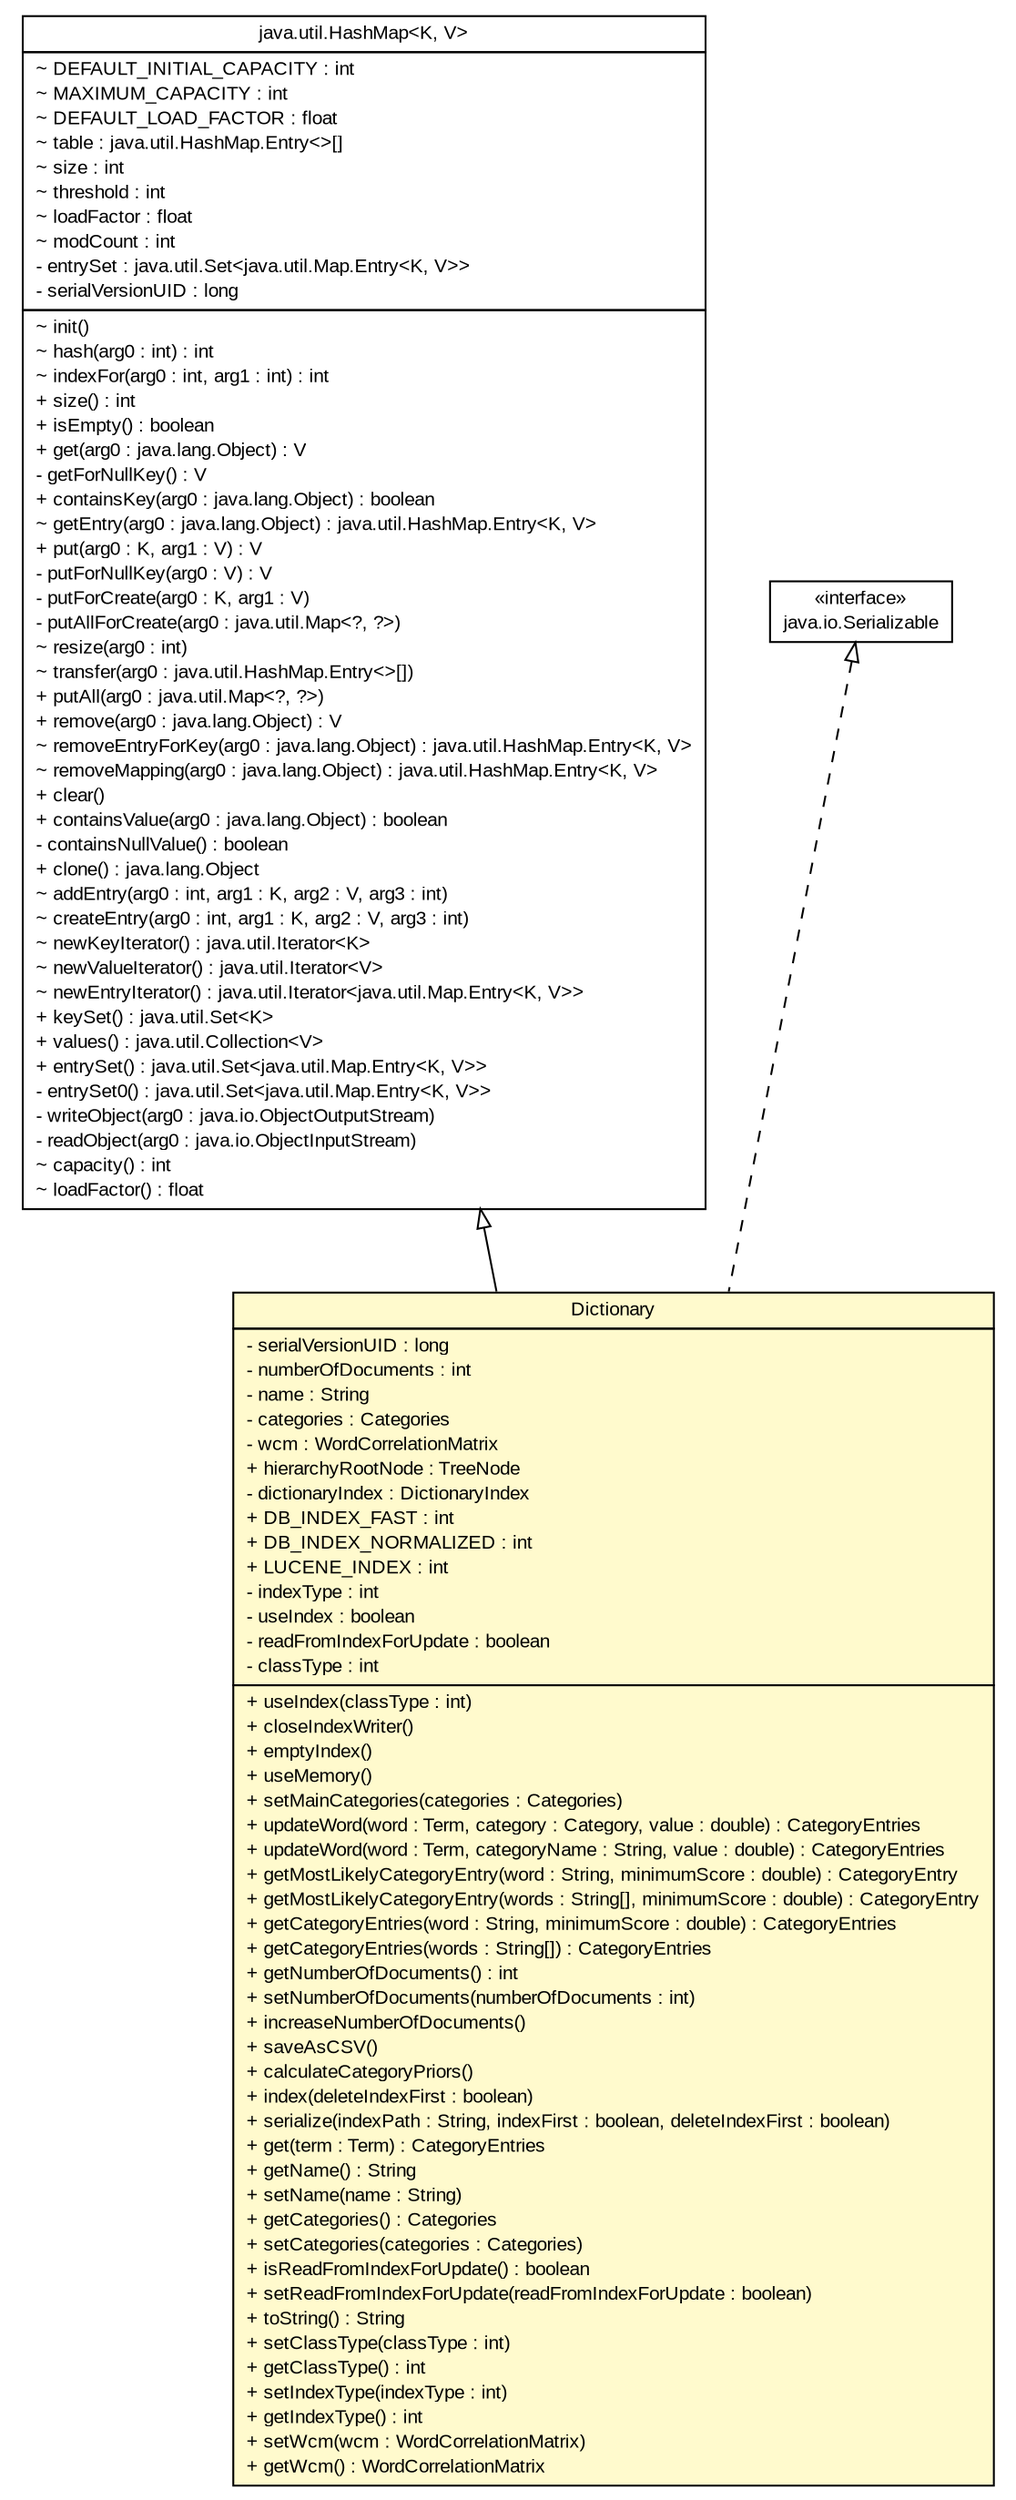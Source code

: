 #!/usr/local/bin/dot
#
# Class diagram 
# Generated by UMLGraph version 5.2 (http://www.umlgraph.org/)
#

digraph G {
	edge [fontname="arial",fontsize=10,labelfontname="arial",labelfontsize=10];
	node [fontname="arial",fontsize=10,shape=plaintext];
	nodesep=0.25;
	ranksep=0.5;
	// tud.iir.classification.Dictionary
	c9250 [label=<<table title="tud.iir.classification.Dictionary" border="0" cellborder="1" cellspacing="0" cellpadding="2" port="p" bgcolor="lemonChiffon" href="./Dictionary.html">
		<tr><td><table border="0" cellspacing="0" cellpadding="1">
<tr><td align="center" balign="center"> Dictionary </td></tr>
		</table></td></tr>
		<tr><td><table border="0" cellspacing="0" cellpadding="1">
<tr><td align="left" balign="left"> - serialVersionUID : long </td></tr>
<tr><td align="left" balign="left"> - numberOfDocuments : int </td></tr>
<tr><td align="left" balign="left"> - name : String </td></tr>
<tr><td align="left" balign="left"> - categories : Categories </td></tr>
<tr><td align="left" balign="left"> - wcm : WordCorrelationMatrix </td></tr>
<tr><td align="left" balign="left"> + hierarchyRootNode : TreeNode </td></tr>
<tr><td align="left" balign="left"> - dictionaryIndex : DictionaryIndex </td></tr>
<tr><td align="left" balign="left"> + DB_INDEX_FAST : int </td></tr>
<tr><td align="left" balign="left"> + DB_INDEX_NORMALIZED : int </td></tr>
<tr><td align="left" balign="left"> + LUCENE_INDEX : int </td></tr>
<tr><td align="left" balign="left"> - indexType : int </td></tr>
<tr><td align="left" balign="left"> - useIndex : boolean </td></tr>
<tr><td align="left" balign="left"> - readFromIndexForUpdate : boolean </td></tr>
<tr><td align="left" balign="left"> - classType : int </td></tr>
		</table></td></tr>
		<tr><td><table border="0" cellspacing="0" cellpadding="1">
<tr><td align="left" balign="left"> + useIndex(classType : int) </td></tr>
<tr><td align="left" balign="left"> + closeIndexWriter() </td></tr>
<tr><td align="left" balign="left"> + emptyIndex() </td></tr>
<tr><td align="left" balign="left"> + useMemory() </td></tr>
<tr><td align="left" balign="left"> + setMainCategories(categories : Categories) </td></tr>
<tr><td align="left" balign="left"> + updateWord(word : Term, category : Category, value : double) : CategoryEntries </td></tr>
<tr><td align="left" balign="left"> + updateWord(word : Term, categoryName : String, value : double) : CategoryEntries </td></tr>
<tr><td align="left" balign="left"> + getMostLikelyCategoryEntry(word : String, minimumScore : double) : CategoryEntry </td></tr>
<tr><td align="left" balign="left"> + getMostLikelyCategoryEntry(words : String[], minimumScore : double) : CategoryEntry </td></tr>
<tr><td align="left" balign="left"> + getCategoryEntries(word : String, minimumScore : double) : CategoryEntries </td></tr>
<tr><td align="left" balign="left"> + getCategoryEntries(words : String[]) : CategoryEntries </td></tr>
<tr><td align="left" balign="left"> + getNumberOfDocuments() : int </td></tr>
<tr><td align="left" balign="left"> + setNumberOfDocuments(numberOfDocuments : int) </td></tr>
<tr><td align="left" balign="left"> + increaseNumberOfDocuments() </td></tr>
<tr><td align="left" balign="left"> + saveAsCSV() </td></tr>
<tr><td align="left" balign="left"> + calculateCategoryPriors() </td></tr>
<tr><td align="left" balign="left"> + index(deleteIndexFirst : boolean) </td></tr>
<tr><td align="left" balign="left"> + serialize(indexPath : String, indexFirst : boolean, deleteIndexFirst : boolean) </td></tr>
<tr><td align="left" balign="left"> + get(term : Term) : CategoryEntries </td></tr>
<tr><td align="left" balign="left"> + getName() : String </td></tr>
<tr><td align="left" balign="left"> + setName(name : String) </td></tr>
<tr><td align="left" balign="left"> + getCategories() : Categories </td></tr>
<tr><td align="left" balign="left"> + setCategories(categories : Categories) </td></tr>
<tr><td align="left" balign="left"> + isReadFromIndexForUpdate() : boolean </td></tr>
<tr><td align="left" balign="left"> + setReadFromIndexForUpdate(readFromIndexForUpdate : boolean) </td></tr>
<tr><td align="left" balign="left"> + toString() : String </td></tr>
<tr><td align="left" balign="left"> + setClassType(classType : int) </td></tr>
<tr><td align="left" balign="left"> + getClassType() : int </td></tr>
<tr><td align="left" balign="left"> + setIndexType(indexType : int) </td></tr>
<tr><td align="left" balign="left"> + getIndexType() : int </td></tr>
<tr><td align="left" balign="left"> + setWcm(wcm : WordCorrelationMatrix) </td></tr>
<tr><td align="left" balign="left"> + getWcm() : WordCorrelationMatrix </td></tr>
		</table></td></tr>
		</table>>, fontname="arial", fontcolor="black", fontsize=10.0];
	//tud.iir.classification.Dictionary extends java.util.HashMap<tud.iir.classification.Term, tud.iir.classification.CategoryEntries>
	c9471:p -> c9250:p [dir=back,arrowtail=empty];
	//tud.iir.classification.Dictionary implements java.io.Serializable
	c9472:p -> c9250:p [dir=back,arrowtail=empty,style=dashed];
	// java.io.Serializable
	c9472 [label=<<table title="java.io.Serializable" border="0" cellborder="1" cellspacing="0" cellpadding="2" port="p" href="http://java.sun.com/j2se/1.4.2/docs/api/java/io/Serializable.html">
		<tr><td><table border="0" cellspacing="0" cellpadding="1">
<tr><td align="center" balign="center"> &#171;interface&#187; </td></tr>
<tr><td align="center" balign="center"> java.io.Serializable </td></tr>
		</table></td></tr>
		</table>>, fontname="arial", fontcolor="black", fontsize=10.0];
	// java.util.HashMap<K, V>
	c9471 [label=<<table title="java.util.HashMap" border="0" cellborder="1" cellspacing="0" cellpadding="2" port="p" href="http://java.sun.com/j2se/1.4.2/docs/api/java/util/HashMap.html">
		<tr><td><table border="0" cellspacing="0" cellpadding="1">
<tr><td align="center" balign="center"> java.util.HashMap&lt;K, V&gt; </td></tr>
		</table></td></tr>
		<tr><td><table border="0" cellspacing="0" cellpadding="1">
<tr><td align="left" balign="left"> ~ DEFAULT_INITIAL_CAPACITY : int </td></tr>
<tr><td align="left" balign="left"> ~ MAXIMUM_CAPACITY : int </td></tr>
<tr><td align="left" balign="left"> ~ DEFAULT_LOAD_FACTOR : float </td></tr>
<tr><td align="left" balign="left"> ~ table : java.util.HashMap.Entry&lt;&gt;[] </td></tr>
<tr><td align="left" balign="left"> ~ size : int </td></tr>
<tr><td align="left" balign="left"> ~ threshold : int </td></tr>
<tr><td align="left" balign="left"> ~ loadFactor : float </td></tr>
<tr><td align="left" balign="left"> ~ modCount : int </td></tr>
<tr><td align="left" balign="left"> - entrySet : java.util.Set&lt;java.util.Map.Entry&lt;K, V&gt;&gt; </td></tr>
<tr><td align="left" balign="left"> - serialVersionUID : long </td></tr>
		</table></td></tr>
		<tr><td><table border="0" cellspacing="0" cellpadding="1">
<tr><td align="left" balign="left"> ~ init() </td></tr>
<tr><td align="left" balign="left"> ~ hash(arg0 : int) : int </td></tr>
<tr><td align="left" balign="left"> ~ indexFor(arg0 : int, arg1 : int) : int </td></tr>
<tr><td align="left" balign="left"> + size() : int </td></tr>
<tr><td align="left" balign="left"> + isEmpty() : boolean </td></tr>
<tr><td align="left" balign="left"> + get(arg0 : java.lang.Object) : V </td></tr>
<tr><td align="left" balign="left"> - getForNullKey() : V </td></tr>
<tr><td align="left" balign="left"> + containsKey(arg0 : java.lang.Object) : boolean </td></tr>
<tr><td align="left" balign="left"> ~ getEntry(arg0 : java.lang.Object) : java.util.HashMap.Entry&lt;K, V&gt; </td></tr>
<tr><td align="left" balign="left"> + put(arg0 : K, arg1 : V) : V </td></tr>
<tr><td align="left" balign="left"> - putForNullKey(arg0 : V) : V </td></tr>
<tr><td align="left" balign="left"> - putForCreate(arg0 : K, arg1 : V) </td></tr>
<tr><td align="left" balign="left"> - putAllForCreate(arg0 : java.util.Map&lt;?, ?&gt;) </td></tr>
<tr><td align="left" balign="left"> ~ resize(arg0 : int) </td></tr>
<tr><td align="left" balign="left"> ~ transfer(arg0 : java.util.HashMap.Entry&lt;&gt;[]) </td></tr>
<tr><td align="left" balign="left"> + putAll(arg0 : java.util.Map&lt;?, ?&gt;) </td></tr>
<tr><td align="left" balign="left"> + remove(arg0 : java.lang.Object) : V </td></tr>
<tr><td align="left" balign="left"> ~ removeEntryForKey(arg0 : java.lang.Object) : java.util.HashMap.Entry&lt;K, V&gt; </td></tr>
<tr><td align="left" balign="left"> ~ removeMapping(arg0 : java.lang.Object) : java.util.HashMap.Entry&lt;K, V&gt; </td></tr>
<tr><td align="left" balign="left"> + clear() </td></tr>
<tr><td align="left" balign="left"> + containsValue(arg0 : java.lang.Object) : boolean </td></tr>
<tr><td align="left" balign="left"> - containsNullValue() : boolean </td></tr>
<tr><td align="left" balign="left"> + clone() : java.lang.Object </td></tr>
<tr><td align="left" balign="left"> ~ addEntry(arg0 : int, arg1 : K, arg2 : V, arg3 : int) </td></tr>
<tr><td align="left" balign="left"> ~ createEntry(arg0 : int, arg1 : K, arg2 : V, arg3 : int) </td></tr>
<tr><td align="left" balign="left"> ~ newKeyIterator() : java.util.Iterator&lt;K&gt; </td></tr>
<tr><td align="left" balign="left"> ~ newValueIterator() : java.util.Iterator&lt;V&gt; </td></tr>
<tr><td align="left" balign="left"> ~ newEntryIterator() : java.util.Iterator&lt;java.util.Map.Entry&lt;K, V&gt;&gt; </td></tr>
<tr><td align="left" balign="left"> + keySet() : java.util.Set&lt;K&gt; </td></tr>
<tr><td align="left" balign="left"> + values() : java.util.Collection&lt;V&gt; </td></tr>
<tr><td align="left" balign="left"> + entrySet() : java.util.Set&lt;java.util.Map.Entry&lt;K, V&gt;&gt; </td></tr>
<tr><td align="left" balign="left"> - entrySet0() : java.util.Set&lt;java.util.Map.Entry&lt;K, V&gt;&gt; </td></tr>
<tr><td align="left" balign="left"> - writeObject(arg0 : java.io.ObjectOutputStream) </td></tr>
<tr><td align="left" balign="left"> - readObject(arg0 : java.io.ObjectInputStream) </td></tr>
<tr><td align="left" balign="left"> ~ capacity() : int </td></tr>
<tr><td align="left" balign="left"> ~ loadFactor() : float </td></tr>
		</table></td></tr>
		</table>>, fontname="arial", fontcolor="black", fontsize=10.0];
}

